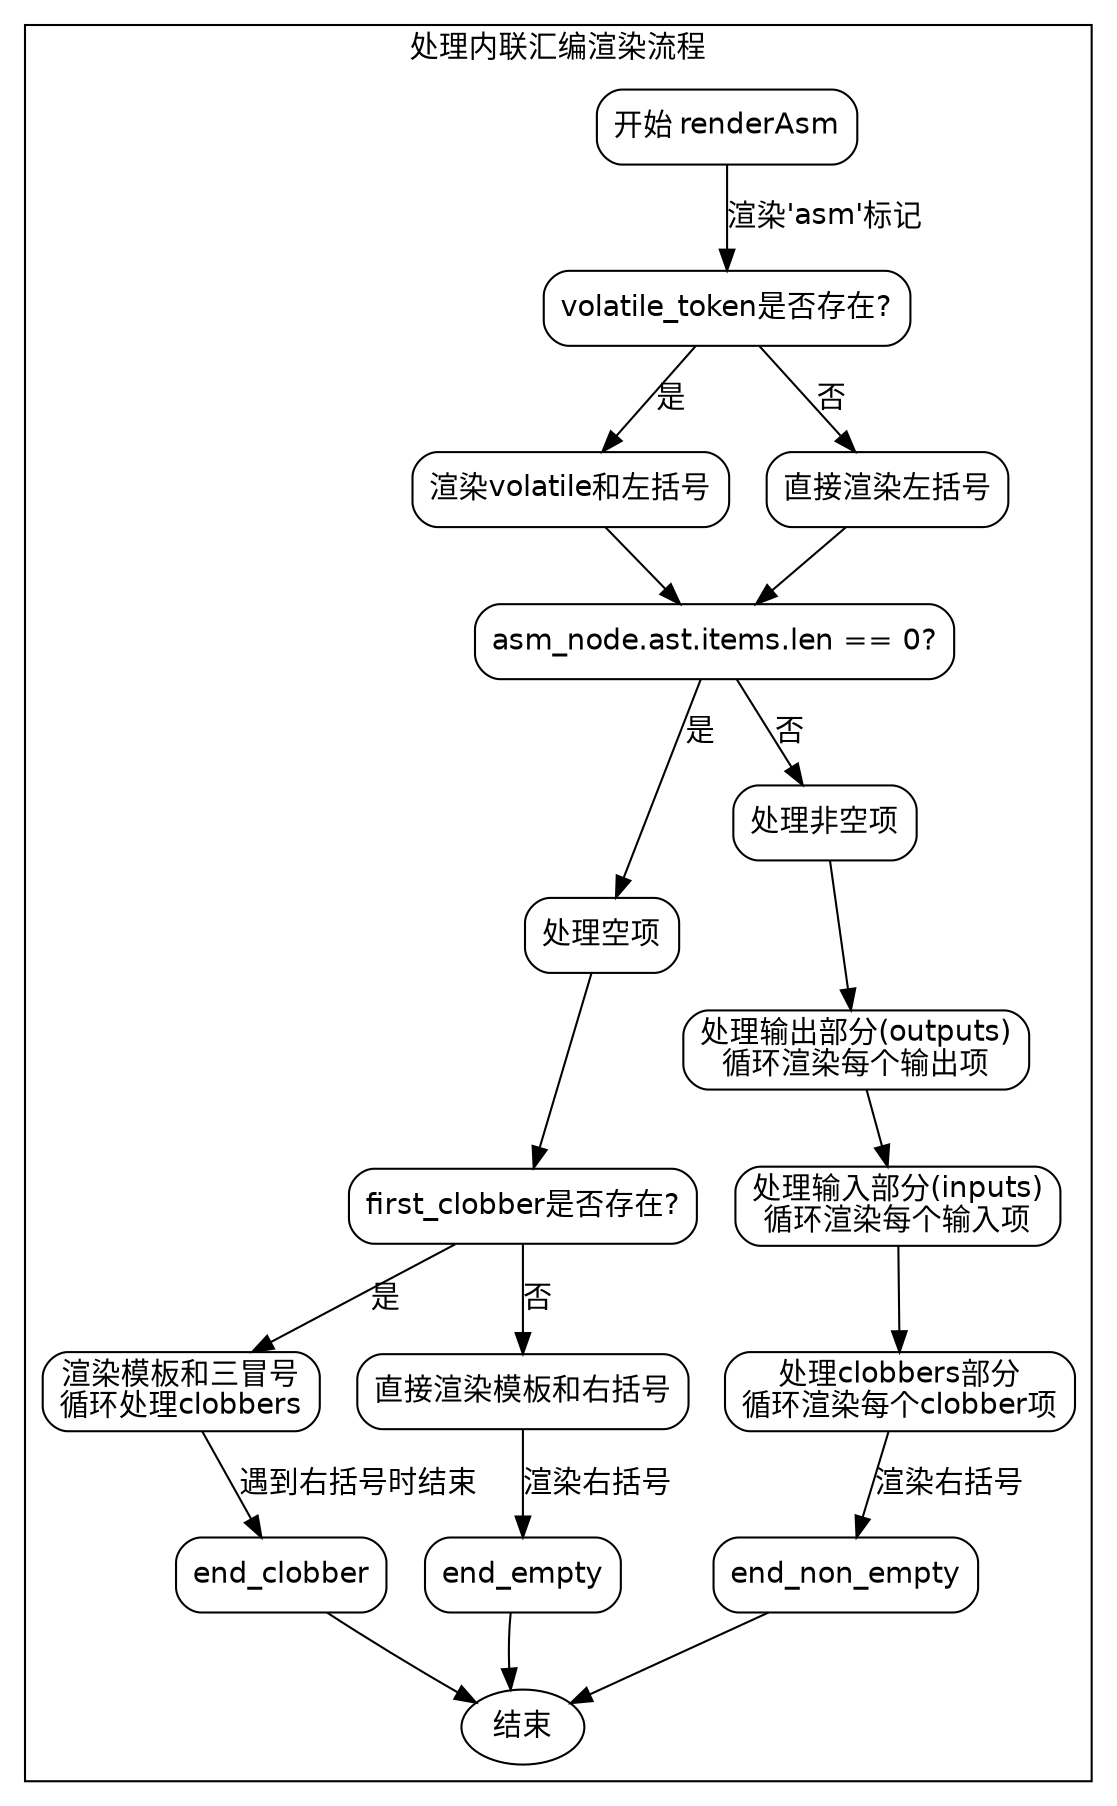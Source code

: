 
digraph flowchart {
    node [shape=rectangle, style="rounded", fontname="Helvetica"];
    edge [fontname="Helvetica"];

    start [label="开始 renderAsm"];
    end [label="结束", shape=ellipse];

    subgraph cluster_main {
        label="处理内联汇编渲染流程";
        start -> check_volatile [label="渲染'asm'标记"];
        check_volatile [label="volatile_token是否存在?"];
        check_volatile -> volatile_yes [label="是"];
        check_volatile -> volatile_no [label="否"];
        volatile_yes [label="渲染volatile和左括号"];
        volatile_no [label="直接渲染左括号"];
        
        volatile_yes -> check_empty_items;
        volatile_no -> check_empty_items;

        check_empty_items [label="asm_node.ast.items.len == 0?"];
        check_empty_items -> empty_handling [label="是"];
        check_empty_items -> non_empty_handling [label="否"];

        empty_handling [label="处理空项"];
        empty_handling -> check_first_clobber;
        check_first_clobber [label="first_clobber是否存在?"];
        check_first_clobber -> clobber_case [label="是"];
        check_first_clobber -> no_clobber_case [label="否"];
        
        clobber_case [label="渲染模板和三冒号\n循环处理clobbers"];
        no_clobber_case [label="直接渲染模板和右括号"];
        clobber_case -> end_clobber [label="遇到右括号时结束"];
        no_clobber_case -> end_empty [label="渲染右括号"];
        end_clobber -> end;
        end_empty -> end;

        non_empty_handling [label="处理非空项"];
        non_empty_handling -> process_outputs;
        process_outputs [label="处理输出部分(outputs)\n循环渲染每个输出项"];
        process_outputs -> process_inputs;
        process_inputs [label="处理输入部分(inputs)\n循环渲染每个输入项"];
        process_inputs -> process_clobbers;
        process_clobbers [label="处理clobbers部分\n循环渲染每个clobber项"];
        process_clobbers -> end_non_empty [label="渲染右括号"];
        end_non_empty -> end;
    }

    // 连接空项处理的结束路径
    end_clobber -> end [style=invis];
    end_empty -> end [style=invis];
}
